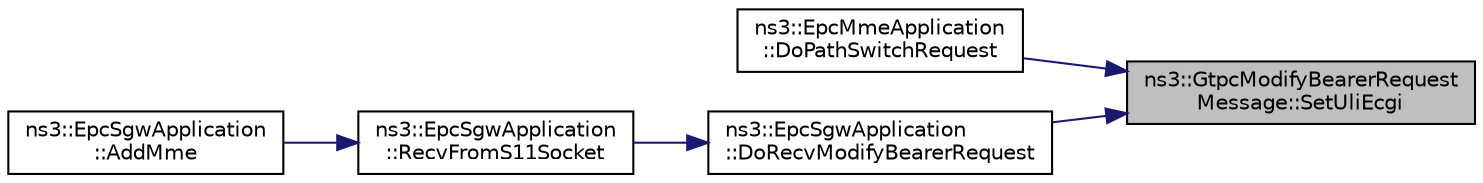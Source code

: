 digraph "ns3::GtpcModifyBearerRequestMessage::SetUliEcgi"
{
 // LATEX_PDF_SIZE
  edge [fontname="Helvetica",fontsize="10",labelfontname="Helvetica",labelfontsize="10"];
  node [fontname="Helvetica",fontsize="10",shape=record];
  rankdir="RL";
  Node1 [label="ns3::GtpcModifyBearerRequest\lMessage::SetUliEcgi",height=0.2,width=0.4,color="black", fillcolor="grey75", style="filled", fontcolor="black",tooltip=" "];
  Node1 -> Node2 [dir="back",color="midnightblue",fontsize="10",style="solid",fontname="Helvetica"];
  Node2 [label="ns3::EpcMmeApplication\l::DoPathSwitchRequest",height=0.2,width=0.4,color="black", fillcolor="white", style="filled",URL="$classns3_1_1_epc_mme_application.html#a0b9c14b91de59dc84c25d2bb08e75f6d",tooltip="Process the S1 Path Switch Request received from an eNB."];
  Node1 -> Node3 [dir="back",color="midnightblue",fontsize="10",style="solid",fontname="Helvetica"];
  Node3 [label="ns3::EpcSgwApplication\l::DoRecvModifyBearerRequest",height=0.2,width=0.4,color="black", fillcolor="white", style="filled",URL="$classns3_1_1_epc_sgw_application.html#a150d8437226e202ed5bf20aaed59424a",tooltip="Process GTP-C Modify Bearer Request message."];
  Node3 -> Node4 [dir="back",color="midnightblue",fontsize="10",style="solid",fontname="Helvetica"];
  Node4 [label="ns3::EpcSgwApplication\l::RecvFromS11Socket",height=0.2,width=0.4,color="black", fillcolor="white", style="filled",URL="$classns3_1_1_epc_sgw_application.html#aa8e305aa179d3746e8b729d99afd5baf",tooltip="Method to be assigned to the recv callback of the S11 socket."];
  Node4 -> Node5 [dir="back",color="midnightblue",fontsize="10",style="solid",fontname="Helvetica"];
  Node5 [label="ns3::EpcSgwApplication\l::AddMme",height=0.2,width=0.4,color="black", fillcolor="white", style="filled",URL="$classns3_1_1_epc_sgw_application.html#a288c1937492f448fb566bc923d8a36a9",tooltip="Let the SGW be aware of an MME."];
}
